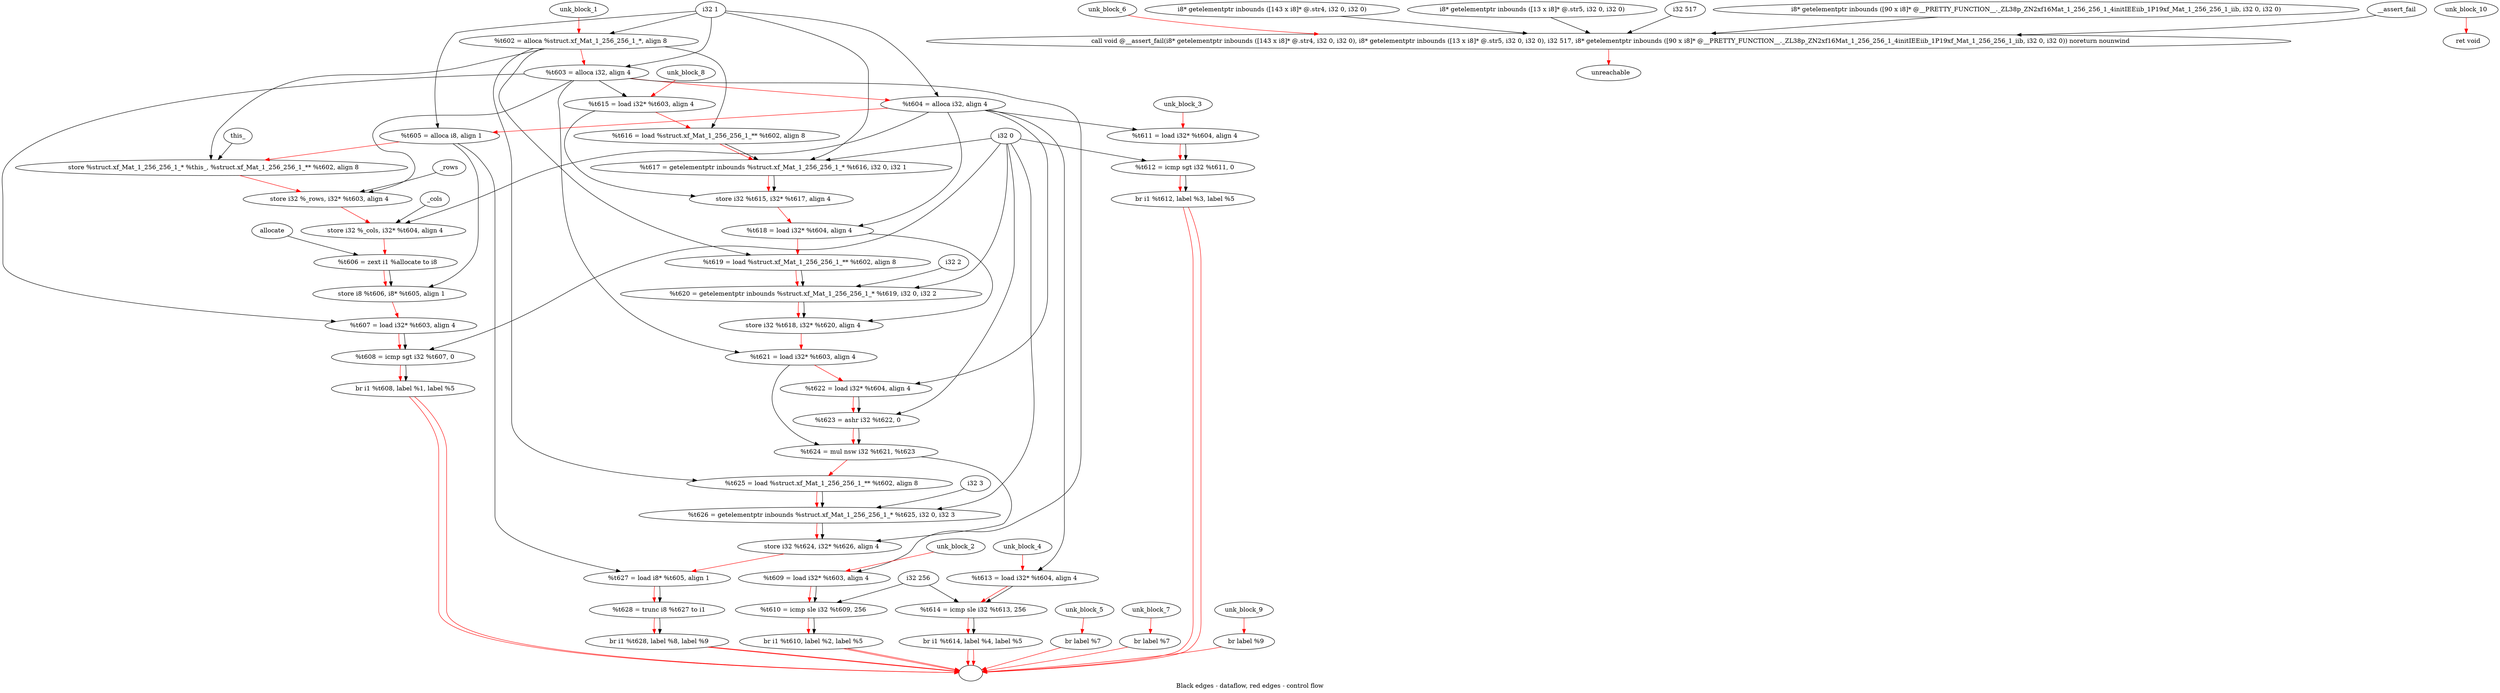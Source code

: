 digraph G {
compound=true
label="Black edges - dataflow, red edges - control flow"
"t602" [label="  %t602 = alloca %struct.xf_Mat_1_256_256_1_*, align 8"]
"t603" [label="  %t603 = alloca i32, align 4"]
"t604" [label="  %t604 = alloca i32, align 4"]
"t605" [label="  %t605 = alloca i8, align 1"]
"_1" [label="  store %struct.xf_Mat_1_256_256_1_* %this_, %struct.xf_Mat_1_256_256_1_** %t602, align 8"]
"_2" [label="  store i32 %_rows, i32* %t603, align 4"]
"_3" [label="  store i32 %_cols, i32* %t604, align 4"]
"t606" [label="  %t606 = zext i1 %allocate to i8"]
"_4" [label="  store i8 %t606, i8* %t605, align 1"]
"t607" [label="  %t607 = load i32* %t603, align 4"]
"t608" [label="  %t608 = icmp sgt i32 %t607, 0"]
"_5" [label="  br i1 %t608, label %1, label %5"]
"unk_block_1" -> "t602"[color=red]
"i32 1" -> "t602"
"t602" -> "t603"[color=red weight=2]
"i32 1" -> "t603"
"t603" -> "t604"[color=red weight=2]
"i32 1" -> "t604"
"t604" -> "t605"[color=red weight=2]
"i32 1" -> "t605"
"t605" -> "_1"[color=red weight=2]
"this_" -> "_1"
"t602" -> "_1"
"_1" -> "_2"[color=red weight=2]
"_rows" -> "_2"
"t603" -> "_2"
"_2" -> "_3"[color=red weight=2]
"_cols" -> "_3"
"t604" -> "_3"
"_3" -> "t606"[color=red weight=2]
"allocate" -> "t606"
"t606" -> "_4"[color=red weight=2]
"t606" -> "_4"
"t605" -> "_4"
"_4" -> "t607"[color=red weight=2]
"t603" -> "t607"
"t607" -> "t608"[color=red weight=2]
"t607" -> "t608"
"i32 0" -> "t608"
"t608" -> "_5"[color=red weight=2]
"t608" -> "_5"
"_5" -> ""[color=red]
"_5" -> ""[color=red]

"t609" [label="  %t609 = load i32* %t603, align 4"]
"t610" [label="  %t610 = icmp sle i32 %t609, 256"]
"_6" [label="  br i1 %t610, label %2, label %5"]
"unk_block_2" -> "t609"[color=red]
"t603" -> "t609"
"t609" -> "t610"[color=red weight=2]
"t609" -> "t610"
"i32 256" -> "t610"
"t610" -> "_6"[color=red weight=2]
"t610" -> "_6"
"_6" -> ""[color=red]
"_6" -> ""[color=red]

"t611" [label="  %t611 = load i32* %t604, align 4"]
"t612" [label="  %t612 = icmp sgt i32 %t611, 0"]
"_7" [label="  br i1 %t612, label %3, label %5"]
"unk_block_3" -> "t611"[color=red]
"t604" -> "t611"
"t611" -> "t612"[color=red weight=2]
"t611" -> "t612"
"i32 0" -> "t612"
"t612" -> "_7"[color=red weight=2]
"t612" -> "_7"
"_7" -> ""[color=red]
"_7" -> ""[color=red]

"t613" [label="  %t613 = load i32* %t604, align 4"]
"t614" [label="  %t614 = icmp sle i32 %t613, 256"]
"_8" [label="  br i1 %t614, label %4, label %5"]
"unk_block_4" -> "t613"[color=red]
"t604" -> "t613"
"t613" -> "t614"[color=red weight=2]
"t613" -> "t614"
"i32 256" -> "t614"
"t614" -> "_8"[color=red weight=2]
"t614" -> "_8"
"_8" -> ""[color=red]
"_8" -> ""[color=red]

"_9" [label="  br label %7"]
"unk_block_5" -> "_9"[color=red]
"_9" -> ""[color=red]

"_10" [label="  call void @__assert_fail(i8* getelementptr inbounds ([143 x i8]* @.str4, i32 0, i32 0), i8* getelementptr inbounds ([13 x i8]* @.str5, i32 0, i32 0), i32 517, i8* getelementptr inbounds ([90 x i8]* @__PRETTY_FUNCTION__._ZL38p_ZN2xf16Mat_1_256_256_1_4initIEEiib_1P19xf_Mat_1_256_256_1_iib, i32 0, i32 0)) noreturn nounwind"]
"_11" [label="  unreachable"]
"unk_block_6" -> "_10"[color=red]
"i8* getelementptr inbounds ([143 x i8]* @.str4, i32 0, i32 0)" -> "_10"
"i8* getelementptr inbounds ([13 x i8]* @.str5, i32 0, i32 0)" -> "_10"
"i32 517" -> "_10"
"i8* getelementptr inbounds ([90 x i8]* @__PRETTY_FUNCTION__._ZL38p_ZN2xf16Mat_1_256_256_1_4initIEEiib_1P19xf_Mat_1_256_256_1_iib, i32 0, i32 0)" -> "_10"
"__assert_fail" -> "_10"
"_10" -> "_11"[color=red weight=2]

"_12" [label="  br label %7"]
"unk_block_7" -> "_12"[color=red]
"_12" -> ""[color=red]

"t615" [label="  %t615 = load i32* %t603, align 4"]
"t616" [label="  %t616 = load %struct.xf_Mat_1_256_256_1_** %t602, align 8"]
"t617" [label="  %t617 = getelementptr inbounds %struct.xf_Mat_1_256_256_1_* %t616, i32 0, i32 1"]
"_13" [label="  store i32 %t615, i32* %t617, align 4"]
"t618" [label="  %t618 = load i32* %t604, align 4"]
"t619" [label="  %t619 = load %struct.xf_Mat_1_256_256_1_** %t602, align 8"]
"t620" [label="  %t620 = getelementptr inbounds %struct.xf_Mat_1_256_256_1_* %t619, i32 0, i32 2"]
"_14" [label="  store i32 %t618, i32* %t620, align 4"]
"t621" [label="  %t621 = load i32* %t603, align 4"]
"t622" [label="  %t622 = load i32* %t604, align 4"]
"t623" [label="  %t623 = ashr i32 %t622, 0"]
"t624" [label="  %t624 = mul nsw i32 %t621, %t623"]
"t625" [label="  %t625 = load %struct.xf_Mat_1_256_256_1_** %t602, align 8"]
"t626" [label="  %t626 = getelementptr inbounds %struct.xf_Mat_1_256_256_1_* %t625, i32 0, i32 3"]
"_15" [label="  store i32 %t624, i32* %t626, align 4"]
"t627" [label="  %t627 = load i8* %t605, align 1"]
"t628" [label="  %t628 = trunc i8 %t627 to i1"]
"_16" [label="  br i1 %t628, label %8, label %9"]
"unk_block_8" -> "t615"[color=red]
"t603" -> "t615"
"t615" -> "t616"[color=red weight=2]
"t602" -> "t616"
"t616" -> "t617"[color=red weight=2]
"t616" -> "t617"
"i32 0" -> "t617"
"i32 1" -> "t617"
"t617" -> "_13"[color=red weight=2]
"t615" -> "_13"
"t617" -> "_13"
"_13" -> "t618"[color=red weight=2]
"t604" -> "t618"
"t618" -> "t619"[color=red weight=2]
"t602" -> "t619"
"t619" -> "t620"[color=red weight=2]
"t619" -> "t620"
"i32 0" -> "t620"
"i32 2" -> "t620"
"t620" -> "_14"[color=red weight=2]
"t618" -> "_14"
"t620" -> "_14"
"_14" -> "t621"[color=red weight=2]
"t603" -> "t621"
"t621" -> "t622"[color=red weight=2]
"t604" -> "t622"
"t622" -> "t623"[color=red weight=2]
"t622" -> "t623"
"i32 0" -> "t623"
"t623" -> "t624"[color=red weight=2]
"t621" -> "t624"
"t623" -> "t624"
"t624" -> "t625"[color=red weight=2]
"t602" -> "t625"
"t625" -> "t626"[color=red weight=2]
"t625" -> "t626"
"i32 0" -> "t626"
"i32 3" -> "t626"
"t626" -> "_15"[color=red weight=2]
"t624" -> "_15"
"t626" -> "_15"
"_15" -> "t627"[color=red weight=2]
"t605" -> "t627"
"t627" -> "t628"[color=red weight=2]
"t627" -> "t628"
"t628" -> "_16"[color=red weight=2]
"t628" -> "_16"
"_16" -> ""[color=red]
"_16" -> ""[color=red]

"_17" [label="  br label %9"]
"unk_block_9" -> "_17"[color=red]
"_17" -> ""[color=red]

"_18" [label="  ret void"]
"unk_block_10" -> "_18"[color=red]

}
